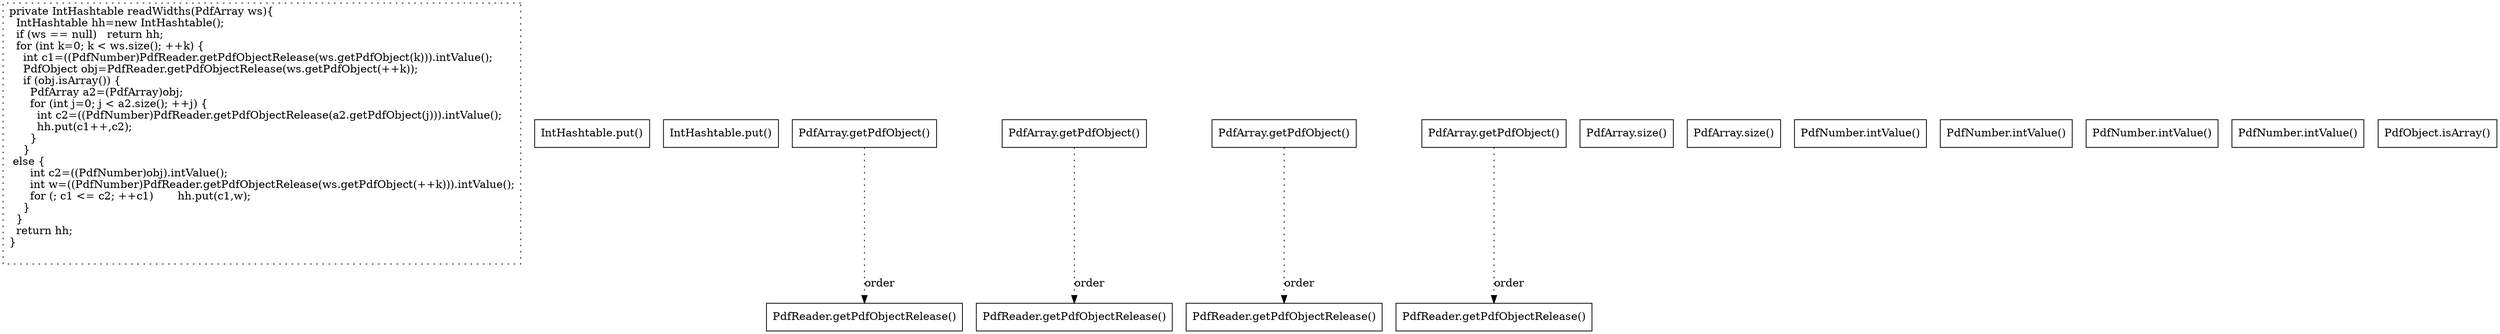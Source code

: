 digraph "Test_foreach.readWidths#PdfArray#" {
0 [label="private IntHashtable readWidths(PdfArray ws){\l  IntHashtable hh=new IntHashtable();\l  if (ws == null)   return hh;\l  for (int k=0; k < ws.size(); ++k) {\l    int c1=((PdfNumber)PdfReader.getPdfObjectRelease(ws.getPdfObject(k))).intValue();\l    PdfObject obj=PdfReader.getPdfObjectRelease(ws.getPdfObject(++k));\l    if (obj.isArray()) {\l      PdfArray a2=(PdfArray)obj;\l      for (int j=0; j < a2.size(); ++j) {\l        int c2=((PdfNumber)PdfReader.getPdfObjectRelease(a2.getPdfObject(j))).intValue();\l        hh.put(c1++,c2);\l      }\l    }\l else {\l      int c2=((PdfNumber)obj).intValue();\l      int w=((PdfNumber)PdfReader.getPdfObjectRelease(ws.getPdfObject(++k))).intValue();\l      for (; c1 <= c2; ++c1)       hh.put(c1,w);\l    }\l  }\l  return hh;\l}\l\l" shape=box style=dotted]
1 [label="IntHashtable.put()" shape=box]
2 [label="IntHashtable.put()" shape=box]
3 [label="PdfArray.getPdfObject()" shape=box]
4 [label="PdfArray.getPdfObject()" shape=box]
5 [label="PdfArray.getPdfObject()" shape=box]
6 [label="PdfArray.getPdfObject()" shape=box]
7 [label="PdfArray.size()" shape=box]
8 [label="PdfArray.size()" shape=box]
9 [label="PdfNumber.intValue()" shape=box]
10 [label="PdfNumber.intValue()" shape=box]
11 [label="PdfNumber.intValue()" shape=box]
12 [label="PdfNumber.intValue()" shape=box]
13 [label="PdfObject.isArray()" shape=box]
14 [label="PdfReader.getPdfObjectRelease()" shape=box]
15 [label="PdfReader.getPdfObjectRelease()" shape=box]
16 [label="PdfReader.getPdfObjectRelease()" shape=box]
17 [label="PdfReader.getPdfObjectRelease()" shape=box]
6 -> 14 [label="order" style=dotted];
4 -> 15 [label="order" style=dotted];
3 -> 16 [label="order" style=dotted];
5 -> 17 [label="order" style=dotted];
}